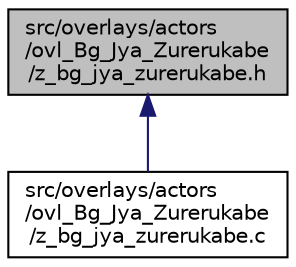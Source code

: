 digraph "src/overlays/actors/ovl_Bg_Jya_Zurerukabe/z_bg_jya_zurerukabe.h"
{
 // LATEX_PDF_SIZE
  edge [fontname="Helvetica",fontsize="10",labelfontname="Helvetica",labelfontsize="10"];
  node [fontname="Helvetica",fontsize="10",shape=record];
  Node1 [label="src/overlays/actors\l/ovl_Bg_Jya_Zurerukabe\l/z_bg_jya_zurerukabe.h",height=0.2,width=0.4,color="black", fillcolor="grey75", style="filled", fontcolor="black",tooltip=" "];
  Node1 -> Node2 [dir="back",color="midnightblue",fontsize="10",style="solid",fontname="Helvetica"];
  Node2 [label="src/overlays/actors\l/ovl_Bg_Jya_Zurerukabe\l/z_bg_jya_zurerukabe.c",height=0.2,width=0.4,color="black", fillcolor="white", style="filled",URL="$dd/d3f/z__bg__jya__zurerukabe_8c.html",tooltip=" "];
}
